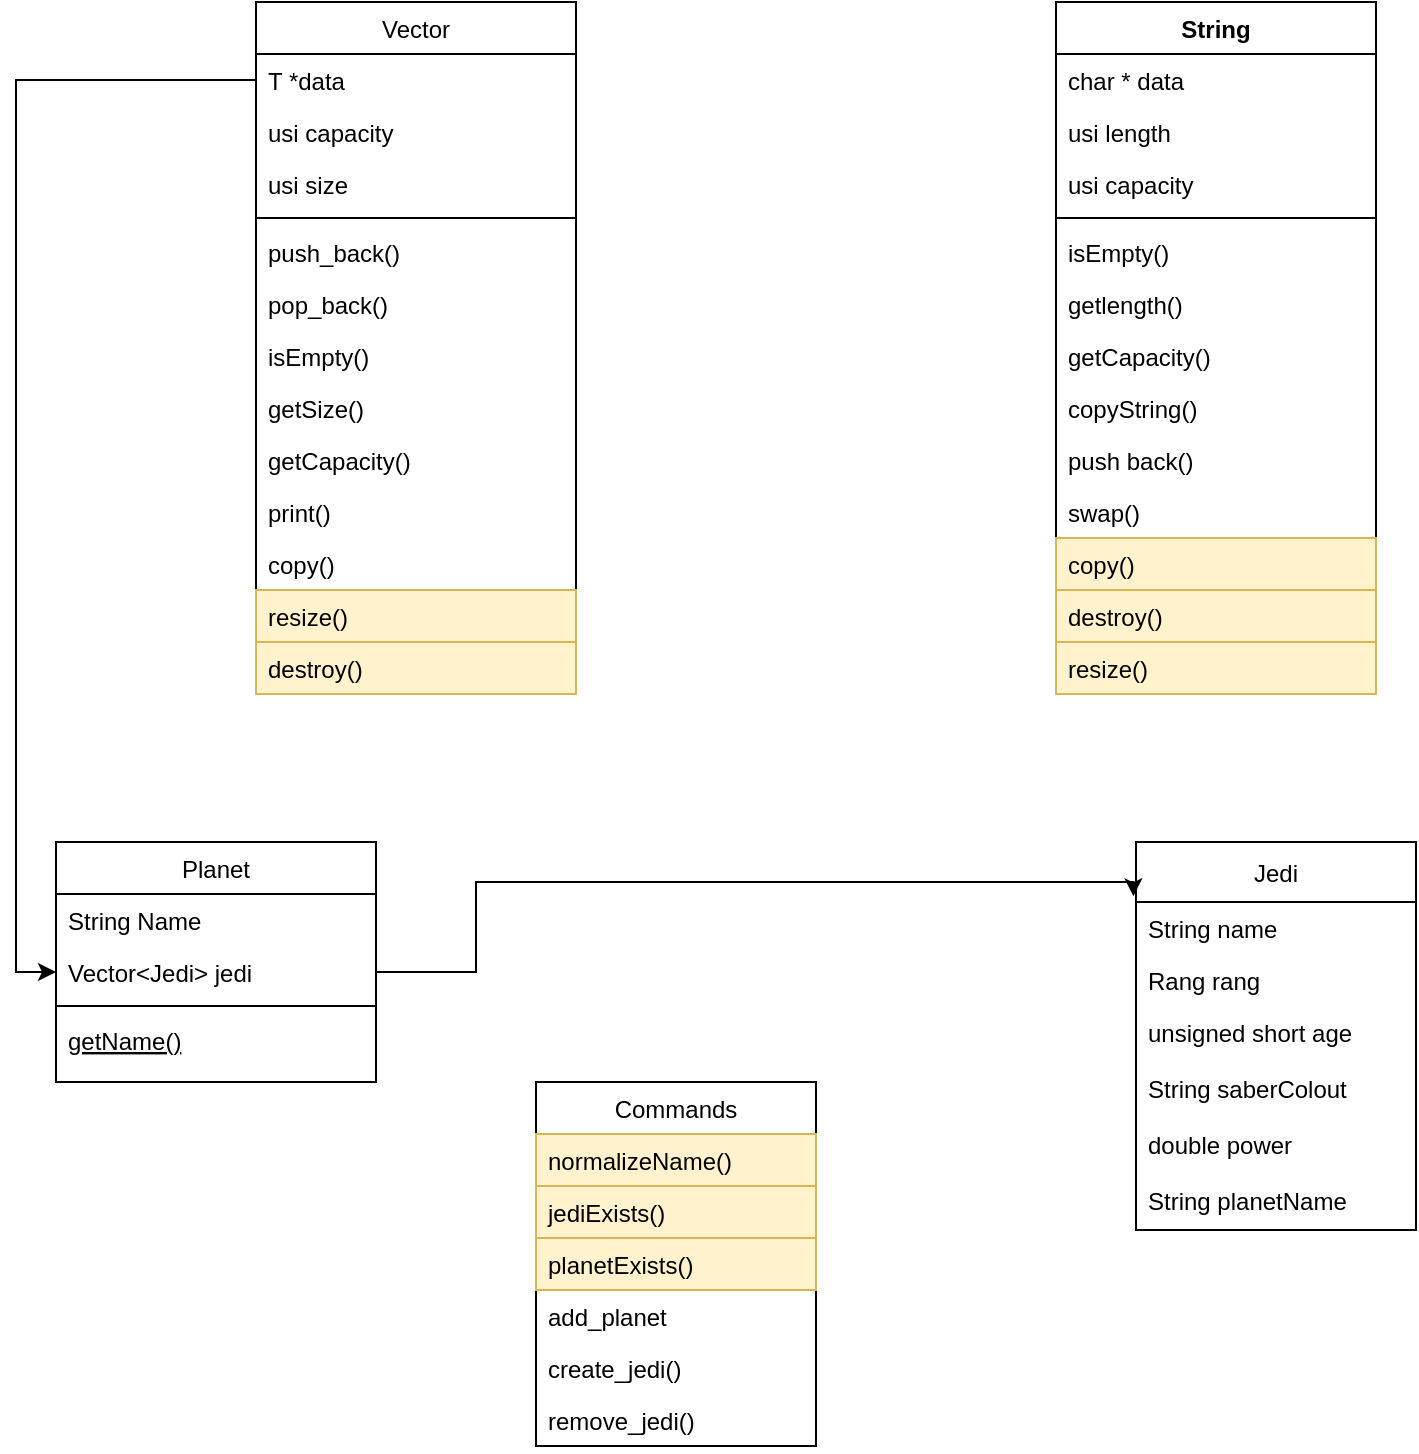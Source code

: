 <mxfile version="14.6.9" type="device"><diagram id="C5RBs43oDa-KdzZeNtuy" name="Page-1"><mxGraphModel dx="1038" dy="548" grid="1" gridSize="10" guides="1" tooltips="1" connect="1" arrows="1" fold="1" page="1" pageScale="1" pageWidth="827" pageHeight="1169" math="0" shadow="0"><root><mxCell id="WIyWlLk6GJQsqaUBKTNV-0"/><mxCell id="WIyWlLk6GJQsqaUBKTNV-1" parent="WIyWlLk6GJQsqaUBKTNV-0"/><mxCell id="zkfFHV4jXpPFQw0GAbJ--6" value="Planet" style="swimlane;fontStyle=0;align=center;verticalAlign=top;childLayout=stackLayout;horizontal=1;startSize=26;horizontalStack=0;resizeParent=1;resizeLast=0;collapsible=1;marginBottom=0;rounded=0;shadow=0;strokeWidth=1;" parent="WIyWlLk6GJQsqaUBKTNV-1" vertex="1"><mxGeometry x="70" y="430" width="160" height="120" as="geometry"><mxRectangle x="130" y="380" width="160" height="26" as="alternateBounds"/></mxGeometry></mxCell><mxCell id="zkfFHV4jXpPFQw0GAbJ--7" value="String Name" style="text;align=left;verticalAlign=top;spacingLeft=4;spacingRight=4;overflow=hidden;rotatable=0;points=[[0,0.5],[1,0.5]];portConstraint=eastwest;" parent="zkfFHV4jXpPFQw0GAbJ--6" vertex="1"><mxGeometry y="26" width="160" height="26" as="geometry"/></mxCell><mxCell id="zkfFHV4jXpPFQw0GAbJ--8" value="Vector&lt;Jedi&gt; jedi" style="text;align=left;verticalAlign=top;spacingLeft=4;spacingRight=4;overflow=hidden;rotatable=0;points=[[0,0.5],[1,0.5]];portConstraint=eastwest;rounded=0;shadow=0;html=0;" parent="zkfFHV4jXpPFQw0GAbJ--6" vertex="1"><mxGeometry y="52" width="160" height="26" as="geometry"/></mxCell><mxCell id="zkfFHV4jXpPFQw0GAbJ--9" value="" style="line;html=1;strokeWidth=1;align=left;verticalAlign=middle;spacingTop=-1;spacingLeft=3;spacingRight=3;rotatable=0;labelPosition=right;points=[];portConstraint=eastwest;" parent="zkfFHV4jXpPFQw0GAbJ--6" vertex="1"><mxGeometry y="78" width="160" height="8" as="geometry"/></mxCell><mxCell id="zkfFHV4jXpPFQw0GAbJ--10" value="getName()" style="text;align=left;verticalAlign=top;spacingLeft=4;spacingRight=4;overflow=hidden;rotatable=0;points=[[0,0.5],[1,0.5]];portConstraint=eastwest;fontStyle=4" parent="zkfFHV4jXpPFQw0GAbJ--6" vertex="1"><mxGeometry y="86" width="160" height="26" as="geometry"/></mxCell><object label="Vector" Jedi="String" id="zkfFHV4jXpPFQw0GAbJ--17"><mxCell style="swimlane;fontStyle=0;align=center;verticalAlign=top;childLayout=stackLayout;horizontal=1;startSize=26;horizontalStack=0;resizeParent=1;resizeLast=0;collapsible=1;marginBottom=0;rounded=0;shadow=0;strokeWidth=1;" parent="WIyWlLk6GJQsqaUBKTNV-1" vertex="1"><mxGeometry x="170" y="10" width="160" height="346" as="geometry"><mxRectangle x="550" y="140" width="160" height="26" as="alternateBounds"/></mxGeometry></mxCell></object><mxCell id="zkfFHV4jXpPFQw0GAbJ--18" value="T *data" style="text;align=left;verticalAlign=top;spacingLeft=4;spacingRight=4;overflow=hidden;rotatable=0;points=[[0,0.5],[1,0.5]];portConstraint=eastwest;" parent="zkfFHV4jXpPFQw0GAbJ--17" vertex="1"><mxGeometry y="26" width="160" height="26" as="geometry"/></mxCell><mxCell id="zkfFHV4jXpPFQw0GAbJ--19" value="usi capacity" style="text;align=left;verticalAlign=top;spacingLeft=4;spacingRight=4;overflow=hidden;rotatable=0;points=[[0,0.5],[1,0.5]];portConstraint=eastwest;rounded=0;shadow=0;html=0;" parent="zkfFHV4jXpPFQw0GAbJ--17" vertex="1"><mxGeometry y="52" width="160" height="26" as="geometry"/></mxCell><mxCell id="zkfFHV4jXpPFQw0GAbJ--20" value="usi size" style="text;align=left;verticalAlign=top;spacingLeft=4;spacingRight=4;overflow=hidden;rotatable=0;points=[[0,0.5],[1,0.5]];portConstraint=eastwest;rounded=0;shadow=0;html=0;" parent="zkfFHV4jXpPFQw0GAbJ--17" vertex="1"><mxGeometry y="78" width="160" height="26" as="geometry"/></mxCell><mxCell id="zkfFHV4jXpPFQw0GAbJ--23" value="" style="line;html=1;strokeWidth=1;align=left;verticalAlign=middle;spacingTop=-1;spacingLeft=3;spacingRight=3;rotatable=0;labelPosition=right;points=[];portConstraint=eastwest;" parent="zkfFHV4jXpPFQw0GAbJ--17" vertex="1"><mxGeometry y="104" width="160" height="8" as="geometry"/></mxCell><mxCell id="zkfFHV4jXpPFQw0GAbJ--24" value="push_back()" style="text;align=left;verticalAlign=top;spacingLeft=4;spacingRight=4;overflow=hidden;rotatable=0;points=[[0,0.5],[1,0.5]];portConstraint=eastwest;" parent="zkfFHV4jXpPFQw0GAbJ--17" vertex="1"><mxGeometry y="112" width="160" height="26" as="geometry"/></mxCell><mxCell id="zkfFHV4jXpPFQw0GAbJ--25" value="pop_back()" style="text;align=left;verticalAlign=top;spacingLeft=4;spacingRight=4;overflow=hidden;rotatable=0;points=[[0,0.5],[1,0.5]];portConstraint=eastwest;" parent="zkfFHV4jXpPFQw0GAbJ--17" vertex="1"><mxGeometry y="138" width="160" height="26" as="geometry"/></mxCell><mxCell id="EmkM5YwxYmX_yXSbcjKL-41" value="isEmpty()" style="text;align=left;verticalAlign=top;spacingLeft=4;spacingRight=4;overflow=hidden;rotatable=0;points=[[0,0.5],[1,0.5]];portConstraint=eastwest;" vertex="1" parent="zkfFHV4jXpPFQw0GAbJ--17"><mxGeometry y="164" width="160" height="26" as="geometry"/></mxCell><mxCell id="EmkM5YwxYmX_yXSbcjKL-42" value="getSize()" style="text;align=left;verticalAlign=top;spacingLeft=4;spacingRight=4;overflow=hidden;rotatable=0;points=[[0,0.5],[1,0.5]];portConstraint=eastwest;" vertex="1" parent="zkfFHV4jXpPFQw0GAbJ--17"><mxGeometry y="190" width="160" height="26" as="geometry"/></mxCell><mxCell id="EmkM5YwxYmX_yXSbcjKL-43" value="getCapacity()" style="text;align=left;verticalAlign=top;spacingLeft=4;spacingRight=4;overflow=hidden;rotatable=0;points=[[0,0.5],[1,0.5]];portConstraint=eastwest;" vertex="1" parent="zkfFHV4jXpPFQw0GAbJ--17"><mxGeometry y="216" width="160" height="26" as="geometry"/></mxCell><mxCell id="EmkM5YwxYmX_yXSbcjKL-44" value="print()" style="text;align=left;verticalAlign=top;spacingLeft=4;spacingRight=4;overflow=hidden;rotatable=0;points=[[0,0.5],[1,0.5]];portConstraint=eastwest;" vertex="1" parent="zkfFHV4jXpPFQw0GAbJ--17"><mxGeometry y="242" width="160" height="26" as="geometry"/></mxCell><mxCell id="EmkM5YwxYmX_yXSbcjKL-45" value="copy()" style="text;align=left;verticalAlign=top;spacingLeft=4;spacingRight=4;overflow=hidden;rotatable=0;points=[[0,0.5],[1,0.5]];portConstraint=eastwest;" vertex="1" parent="zkfFHV4jXpPFQw0GAbJ--17"><mxGeometry y="268" width="160" height="26" as="geometry"/></mxCell><mxCell id="EmkM5YwxYmX_yXSbcjKL-46" value="resize()" style="text;align=left;verticalAlign=top;spacingLeft=4;spacingRight=4;overflow=hidden;rotatable=0;points=[[0,0.5],[1,0.5]];portConstraint=eastwest;strokeColor=#d6b656;fillColor=#fff2cc;" vertex="1" parent="zkfFHV4jXpPFQw0GAbJ--17"><mxGeometry y="294" width="160" height="26" as="geometry"/></mxCell><mxCell id="EmkM5YwxYmX_yXSbcjKL-47" value="destroy()" style="text;align=left;verticalAlign=top;spacingLeft=4;spacingRight=4;overflow=hidden;rotatable=0;points=[[0,0.5],[1,0.5]];portConstraint=eastwest;fillColor=#fff2cc;strokeColor=#d6b656;" vertex="1" parent="zkfFHV4jXpPFQw0GAbJ--17"><mxGeometry y="320" width="160" height="26" as="geometry"/></mxCell><mxCell id="EmkM5YwxYmX_yXSbcjKL-19" style="edgeStyle=orthogonalEdgeStyle;rounded=0;orthogonalLoop=1;jettySize=auto;html=1;exitX=0.5;exitY=1;exitDx=0;exitDy=0;" edge="1" parent="WIyWlLk6GJQsqaUBKTNV-1"><mxGeometry relative="1" as="geometry"><mxPoint x="590" y="180" as="sourcePoint"/><mxPoint x="590" y="180" as="targetPoint"/></mxGeometry></mxCell><object label="Jedi" dasdas="dsa" id="EmkM5YwxYmX_yXSbcjKL-24"><mxCell style="swimlane;fontStyle=0;childLayout=stackLayout;horizontal=1;startSize=30;fillColor=none;horizontalStack=0;resizeParent=1;resizeParentMax=0;resizeLast=0;collapsible=1;marginBottom=0;" vertex="1" parent="WIyWlLk6GJQsqaUBKTNV-1"><mxGeometry x="610" y="430" width="140" height="194" as="geometry"/></mxCell></object><mxCell id="EmkM5YwxYmX_yXSbcjKL-25" value="String name" style="text;strokeColor=none;fillColor=none;align=left;verticalAlign=top;spacingLeft=4;spacingRight=4;overflow=hidden;rotatable=0;points=[[0,0.5],[1,0.5]];portConstraint=eastwest;" vertex="1" parent="EmkM5YwxYmX_yXSbcjKL-24"><mxGeometry y="30" width="140" height="26" as="geometry"/></mxCell><mxCell id="EmkM5YwxYmX_yXSbcjKL-26" value="Rang rang" style="text;fillColor=none;align=left;verticalAlign=top;spacingLeft=4;spacingRight=4;overflow=hidden;rotatable=0;points=[[0,0.5],[1,0.5]];portConstraint=eastwest;" vertex="1" parent="EmkM5YwxYmX_yXSbcjKL-24"><mxGeometry y="56" width="140" height="26" as="geometry"/></mxCell><mxCell id="EmkM5YwxYmX_yXSbcjKL-27" value="unsigned short age" style="text;fillColor=none;align=left;verticalAlign=top;spacingLeft=4;spacingRight=4;overflow=hidden;rotatable=0;points=[[0,0.5],[1,0.5]];portConstraint=eastwest;" vertex="1" parent="EmkM5YwxYmX_yXSbcjKL-24"><mxGeometry y="82" width="140" height="28" as="geometry"/></mxCell><mxCell id="EmkM5YwxYmX_yXSbcjKL-54" value="String saberColout" style="text;fillColor=none;align=left;verticalAlign=top;spacingLeft=4;spacingRight=4;overflow=hidden;rotatable=0;points=[[0,0.5],[1,0.5]];portConstraint=eastwest;" vertex="1" parent="EmkM5YwxYmX_yXSbcjKL-24"><mxGeometry y="110" width="140" height="28" as="geometry"/></mxCell><mxCell id="EmkM5YwxYmX_yXSbcjKL-55" value="double power" style="text;fillColor=none;align=left;verticalAlign=top;spacingLeft=4;spacingRight=4;overflow=hidden;rotatable=0;points=[[0,0.5],[1,0.5]];portConstraint=eastwest;" vertex="1" parent="EmkM5YwxYmX_yXSbcjKL-24"><mxGeometry y="138" width="140" height="28" as="geometry"/></mxCell><mxCell id="EmkM5YwxYmX_yXSbcjKL-56" value="String planetName" style="text;fillColor=none;align=left;verticalAlign=top;spacingLeft=4;spacingRight=4;overflow=hidden;rotatable=0;points=[[0,0.5],[1,0.5]];portConstraint=eastwest;" vertex="1" parent="EmkM5YwxYmX_yXSbcjKL-24"><mxGeometry y="166" width="140" height="28" as="geometry"/></mxCell><mxCell id="EmkM5YwxYmX_yXSbcjKL-40" style="edgeStyle=orthogonalEdgeStyle;rounded=0;orthogonalLoop=1;jettySize=auto;html=1;entryX=-0.009;entryY=0.14;entryDx=0;entryDy=0;entryPerimeter=0;" edge="1" parent="WIyWlLk6GJQsqaUBKTNV-1" source="zkfFHV4jXpPFQw0GAbJ--8" target="EmkM5YwxYmX_yXSbcjKL-24"><mxGeometry relative="1" as="geometry"><mxPoint x="510" y="290" as="targetPoint"/><Array as="points"><mxPoint x="280" y="495"/><mxPoint x="280" y="450"/><mxPoint x="609" y="450"/></Array></mxGeometry></mxCell><mxCell id="EmkM5YwxYmX_yXSbcjKL-48" style="edgeStyle=orthogonalEdgeStyle;rounded=0;orthogonalLoop=1;jettySize=auto;html=1;entryX=0;entryY=0.5;entryDx=0;entryDy=0;" edge="1" parent="WIyWlLk6GJQsqaUBKTNV-1" source="zkfFHV4jXpPFQw0GAbJ--18" target="zkfFHV4jXpPFQw0GAbJ--8"><mxGeometry relative="1" as="geometry"/></mxCell><mxCell id="EmkM5YwxYmX_yXSbcjKL-58" value="String" style="swimlane;fontStyle=1;align=center;verticalAlign=top;childLayout=stackLayout;horizontal=1;startSize=26;horizontalStack=0;resizeParent=1;resizeParentMax=0;resizeLast=0;collapsible=1;marginBottom=0;strokeColor=#000000;" vertex="1" parent="WIyWlLk6GJQsqaUBKTNV-1"><mxGeometry x="570" y="10" width="160" height="346" as="geometry"/></mxCell><mxCell id="EmkM5YwxYmX_yXSbcjKL-59" value="char * data" style="text;strokeColor=none;fillColor=none;align=left;verticalAlign=top;spacingLeft=4;spacingRight=4;overflow=hidden;rotatable=0;points=[[0,0.5],[1,0.5]];portConstraint=eastwest;" vertex="1" parent="EmkM5YwxYmX_yXSbcjKL-58"><mxGeometry y="26" width="160" height="26" as="geometry"/></mxCell><mxCell id="EmkM5YwxYmX_yXSbcjKL-62" value="usi length" style="text;strokeColor=none;fillColor=none;align=left;verticalAlign=top;spacingLeft=4;spacingRight=4;overflow=hidden;rotatable=0;points=[[0,0.5],[1,0.5]];portConstraint=eastwest;" vertex="1" parent="EmkM5YwxYmX_yXSbcjKL-58"><mxGeometry y="52" width="160" height="26" as="geometry"/></mxCell><mxCell id="EmkM5YwxYmX_yXSbcjKL-63" value="usi capacity" style="text;strokeColor=none;fillColor=none;align=left;verticalAlign=top;spacingLeft=4;spacingRight=4;overflow=hidden;rotatable=0;points=[[0,0.5],[1,0.5]];portConstraint=eastwest;" vertex="1" parent="EmkM5YwxYmX_yXSbcjKL-58"><mxGeometry y="78" width="160" height="26" as="geometry"/></mxCell><mxCell id="EmkM5YwxYmX_yXSbcjKL-60" value="" style="line;strokeWidth=1;fillColor=none;align=left;verticalAlign=middle;spacingTop=-1;spacingLeft=3;spacingRight=3;rotatable=0;labelPosition=right;points=[];portConstraint=eastwest;" vertex="1" parent="EmkM5YwxYmX_yXSbcjKL-58"><mxGeometry y="104" width="160" height="8" as="geometry"/></mxCell><mxCell id="EmkM5YwxYmX_yXSbcjKL-61" value="isEmpty()" style="text;strokeColor=none;fillColor=none;align=left;verticalAlign=top;spacingLeft=4;spacingRight=4;overflow=hidden;rotatable=0;points=[[0,0.5],[1,0.5]];portConstraint=eastwest;" vertex="1" parent="EmkM5YwxYmX_yXSbcjKL-58"><mxGeometry y="112" width="160" height="26" as="geometry"/></mxCell><mxCell id="EmkM5YwxYmX_yXSbcjKL-64" value="getlength()" style="text;strokeColor=none;fillColor=none;align=left;verticalAlign=top;spacingLeft=4;spacingRight=4;overflow=hidden;rotatable=0;points=[[0,0.5],[1,0.5]];portConstraint=eastwest;" vertex="1" parent="EmkM5YwxYmX_yXSbcjKL-58"><mxGeometry y="138" width="160" height="26" as="geometry"/></mxCell><mxCell id="EmkM5YwxYmX_yXSbcjKL-65" value="getCapacity()" style="text;strokeColor=none;fillColor=none;align=left;verticalAlign=top;spacingLeft=4;spacingRight=4;overflow=hidden;rotatable=0;points=[[0,0.5],[1,0.5]];portConstraint=eastwest;" vertex="1" parent="EmkM5YwxYmX_yXSbcjKL-58"><mxGeometry y="164" width="160" height="26" as="geometry"/></mxCell><mxCell id="EmkM5YwxYmX_yXSbcjKL-66" value="copyString()" style="text;strokeColor=none;fillColor=none;align=left;verticalAlign=top;spacingLeft=4;spacingRight=4;overflow=hidden;rotatable=0;points=[[0,0.5],[1,0.5]];portConstraint=eastwest;" vertex="1" parent="EmkM5YwxYmX_yXSbcjKL-58"><mxGeometry y="190" width="160" height="26" as="geometry"/></mxCell><mxCell id="EmkM5YwxYmX_yXSbcjKL-67" value="push back()" style="text;strokeColor=none;fillColor=none;align=left;verticalAlign=top;spacingLeft=4;spacingRight=4;overflow=hidden;rotatable=0;points=[[0,0.5],[1,0.5]];portConstraint=eastwest;" vertex="1" parent="EmkM5YwxYmX_yXSbcjKL-58"><mxGeometry y="216" width="160" height="26" as="geometry"/></mxCell><mxCell id="EmkM5YwxYmX_yXSbcjKL-68" value="swap()" style="text;strokeColor=none;fillColor=none;align=left;verticalAlign=top;spacingLeft=4;spacingRight=4;overflow=hidden;rotatable=0;points=[[0,0.5],[1,0.5]];portConstraint=eastwest;" vertex="1" parent="EmkM5YwxYmX_yXSbcjKL-58"><mxGeometry y="242" width="160" height="26" as="geometry"/></mxCell><mxCell id="EmkM5YwxYmX_yXSbcjKL-69" value="copy()" style="text;strokeColor=#d6b656;fillColor=#fff2cc;align=left;verticalAlign=top;spacingLeft=4;spacingRight=4;overflow=hidden;rotatable=0;points=[[0,0.5],[1,0.5]];portConstraint=eastwest;" vertex="1" parent="EmkM5YwxYmX_yXSbcjKL-58"><mxGeometry y="268" width="160" height="26" as="geometry"/></mxCell><mxCell id="EmkM5YwxYmX_yXSbcjKL-70" value="destroy()" style="text;strokeColor=#d6b656;fillColor=#fff2cc;align=left;verticalAlign=top;spacingLeft=4;spacingRight=4;overflow=hidden;rotatable=0;points=[[0,0.5],[1,0.5]];portConstraint=eastwest;" vertex="1" parent="EmkM5YwxYmX_yXSbcjKL-58"><mxGeometry y="294" width="160" height="26" as="geometry"/></mxCell><mxCell id="EmkM5YwxYmX_yXSbcjKL-71" value="resize()" style="text;strokeColor=#d6b656;fillColor=#fff2cc;align=left;verticalAlign=top;spacingLeft=4;spacingRight=4;overflow=hidden;rotatable=0;points=[[0,0.5],[1,0.5]];portConstraint=eastwest;" vertex="1" parent="EmkM5YwxYmX_yXSbcjKL-58"><mxGeometry y="320" width="160" height="26" as="geometry"/></mxCell><mxCell id="EmkM5YwxYmX_yXSbcjKL-78" value="Commands" style="swimlane;fontStyle=0;childLayout=stackLayout;horizontal=1;startSize=26;fillColor=none;horizontalStack=0;resizeParent=1;resizeParentMax=0;resizeLast=0;collapsible=1;marginBottom=0;strokeColor=#000000;" vertex="1" parent="WIyWlLk6GJQsqaUBKTNV-1"><mxGeometry x="310" y="550" width="140" height="182" as="geometry"/></mxCell><mxCell id="EmkM5YwxYmX_yXSbcjKL-79" value="normalizeName()" style="text;strokeColor=#d6b656;fillColor=#fff2cc;align=left;verticalAlign=top;spacingLeft=4;spacingRight=4;overflow=hidden;rotatable=0;points=[[0,0.5],[1,0.5]];portConstraint=eastwest;" vertex="1" parent="EmkM5YwxYmX_yXSbcjKL-78"><mxGeometry y="26" width="140" height="26" as="geometry"/></mxCell><mxCell id="EmkM5YwxYmX_yXSbcjKL-80" value="jediExists()" style="text;strokeColor=#d6b656;fillColor=#fff2cc;align=left;verticalAlign=top;spacingLeft=4;spacingRight=4;overflow=hidden;rotatable=0;points=[[0,0.5],[1,0.5]];portConstraint=eastwest;" vertex="1" parent="EmkM5YwxYmX_yXSbcjKL-78"><mxGeometry y="52" width="140" height="26" as="geometry"/></mxCell><mxCell id="EmkM5YwxYmX_yXSbcjKL-81" value="planetExists()" style="text;strokeColor=#d6b656;fillColor=#fff2cc;align=left;verticalAlign=top;spacingLeft=4;spacingRight=4;overflow=hidden;rotatable=0;points=[[0,0.5],[1,0.5]];portConstraint=eastwest;" vertex="1" parent="EmkM5YwxYmX_yXSbcjKL-78"><mxGeometry y="78" width="140" height="26" as="geometry"/></mxCell><mxCell id="EmkM5YwxYmX_yXSbcjKL-82" value="add_planet" style="text;strokeColor=none;fillColor=none;align=left;verticalAlign=top;spacingLeft=4;spacingRight=4;overflow=hidden;rotatable=0;points=[[0,0.5],[1,0.5]];portConstraint=eastwest;" vertex="1" parent="EmkM5YwxYmX_yXSbcjKL-78"><mxGeometry y="104" width="140" height="26" as="geometry"/></mxCell><mxCell id="EmkM5YwxYmX_yXSbcjKL-83" value="create_jedi()" style="text;strokeColor=none;fillColor=none;align=left;verticalAlign=top;spacingLeft=4;spacingRight=4;overflow=hidden;rotatable=0;points=[[0,0.5],[1,0.5]];portConstraint=eastwest;" vertex="1" parent="EmkM5YwxYmX_yXSbcjKL-78"><mxGeometry y="130" width="140" height="26" as="geometry"/></mxCell><mxCell id="EmkM5YwxYmX_yXSbcjKL-84" value="remove_jedi()" style="text;strokeColor=none;fillColor=none;align=left;verticalAlign=top;spacingLeft=4;spacingRight=4;overflow=hidden;rotatable=0;points=[[0,0.5],[1,0.5]];portConstraint=eastwest;" vertex="1" parent="EmkM5YwxYmX_yXSbcjKL-78"><mxGeometry y="156" width="140" height="26" as="geometry"/></mxCell></root></mxGraphModel></diagram></mxfile>